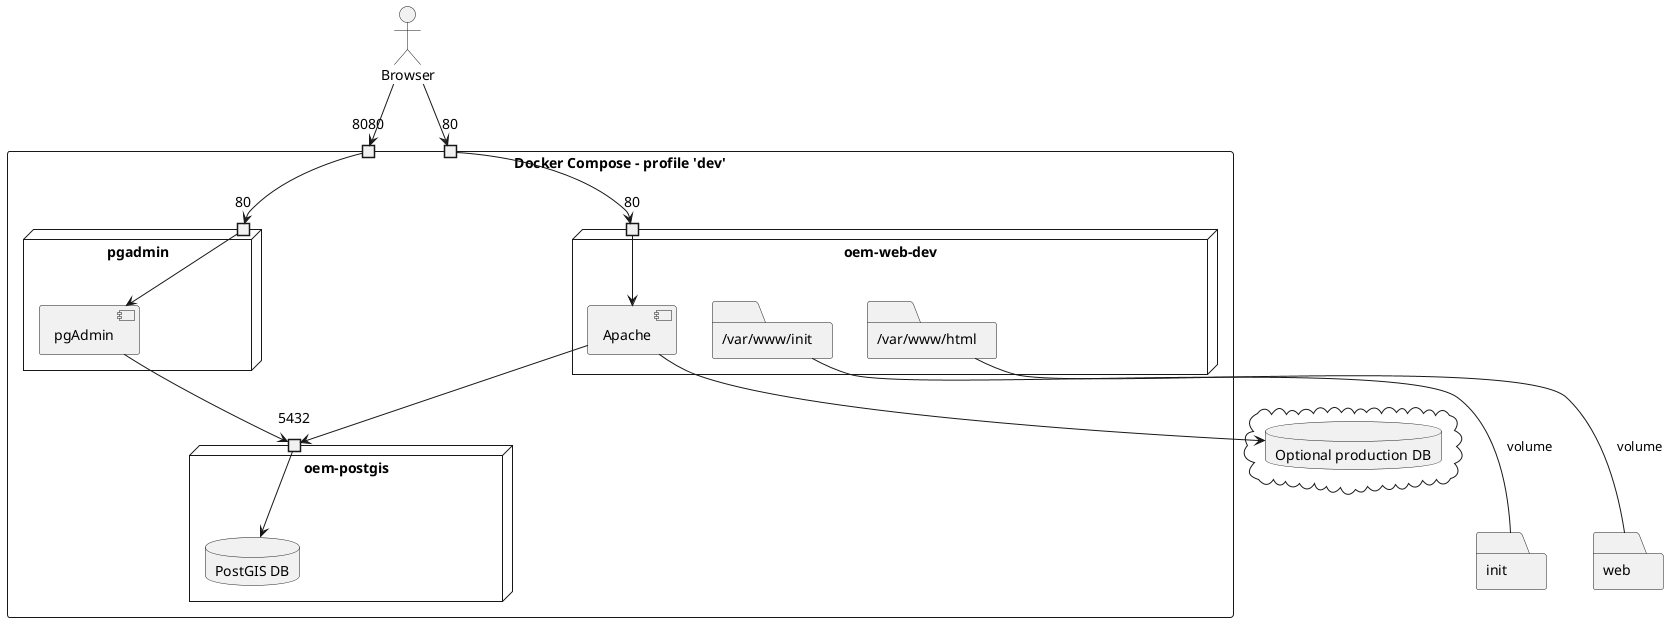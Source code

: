 @startuml dev_deployment

actor Browser
rectangle "Docker Compose - profile 'dev'" as docker {
  port "8080" as 8080docker
  port "80" as 80docker
  node "oem-postgis" {
    port 5432 as 5432db
    database "PostGIS DB" as db
  }
  node pgadmin {
    port "80" as 80pgAdmin
    component pgAdmin
  }
  node "oem-web-dev" {
    port "80" as 80webDev
    component Apache
    folder "/var/www/init" as initRem
    folder "/var/www/html" as webRem
  }

}
cloud {
  database "Optional production DB" as extDB
}
folder "init" as initLoc
folder "web" as webLoc

initRem --- initLoc : volume
webRem --- webLoc : volume

Apache --> 5432db
Apache --> extDB
pgAdmin --> 5432db

Browser --> 80docker
Browser --> 8080docker

80docker --> 80webDev
8080docker --> 80pgAdmin

80webDev -> Apache
5432db -> db
80pgAdmin -> pgAdmin

@enduml
